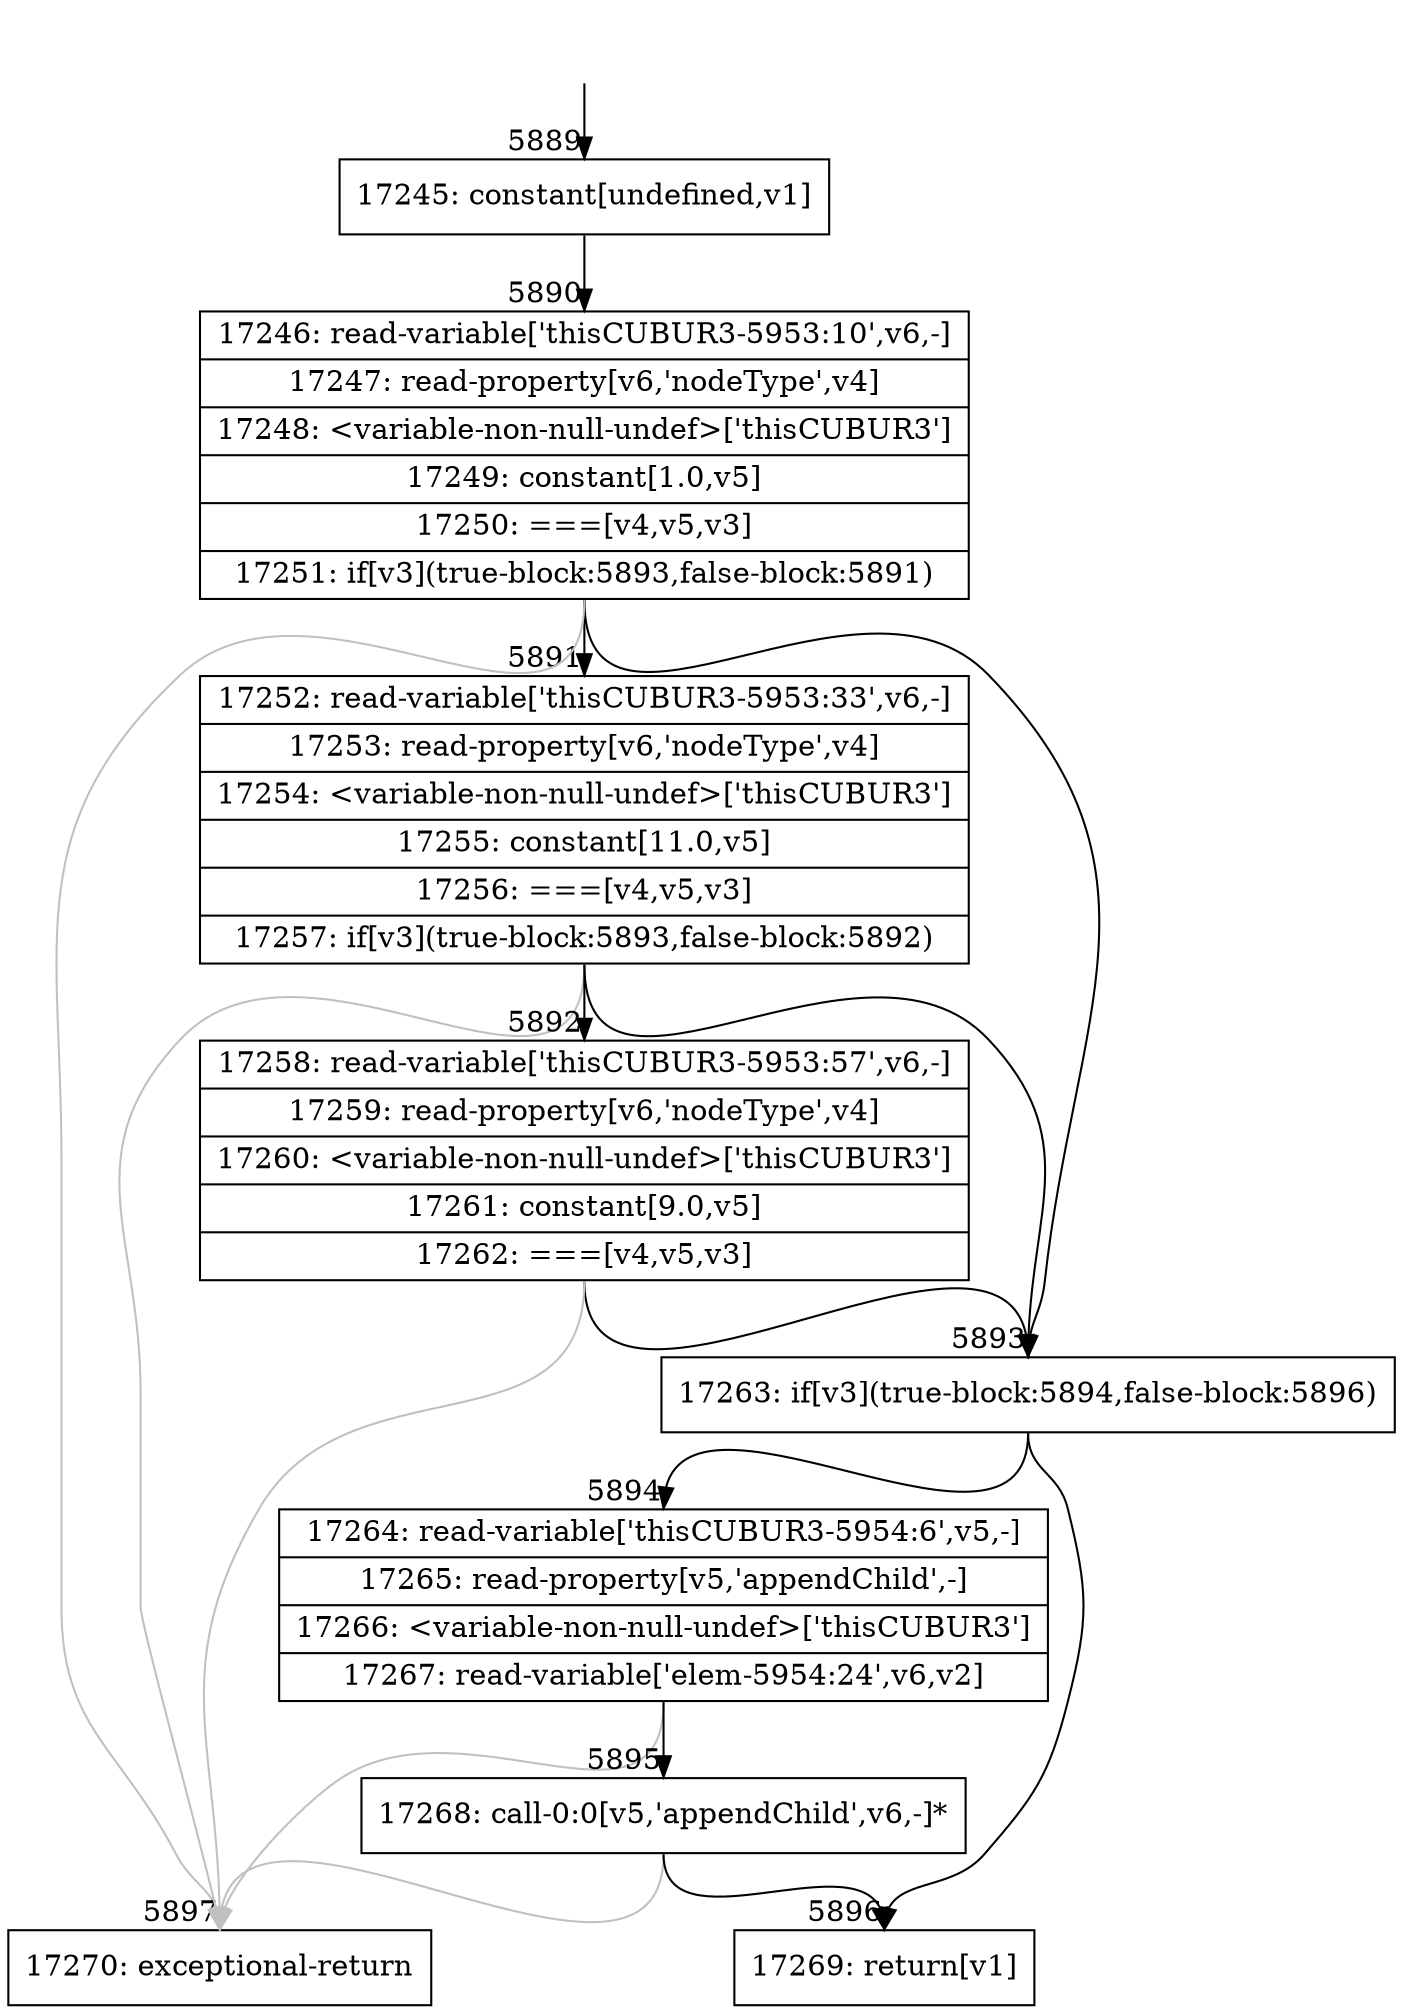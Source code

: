 digraph {
rankdir="TD"
BB_entry386[shape=none,label=""];
BB_entry386 -> BB5889 [tailport=s, headport=n, headlabel="    5889"]
BB5889 [shape=record label="{17245: constant[undefined,v1]}" ] 
BB5889 -> BB5890 [tailport=s, headport=n, headlabel="      5890"]
BB5890 [shape=record label="{17246: read-variable['thisCUBUR3-5953:10',v6,-]|17247: read-property[v6,'nodeType',v4]|17248: \<variable-non-null-undef\>['thisCUBUR3']|17249: constant[1.0,v5]|17250: ===[v4,v5,v3]|17251: if[v3](true-block:5893,false-block:5891)}" ] 
BB5890 -> BB5893 [tailport=s, headport=n, headlabel="      5893"]
BB5890 -> BB5891 [tailport=s, headport=n, headlabel="      5891"]
BB5890 -> BB5897 [tailport=s, headport=n, color=gray, headlabel="      5897"]
BB5891 [shape=record label="{17252: read-variable['thisCUBUR3-5953:33',v6,-]|17253: read-property[v6,'nodeType',v4]|17254: \<variable-non-null-undef\>['thisCUBUR3']|17255: constant[11.0,v5]|17256: ===[v4,v5,v3]|17257: if[v3](true-block:5893,false-block:5892)}" ] 
BB5891 -> BB5893 [tailport=s, headport=n]
BB5891 -> BB5892 [tailport=s, headport=n, headlabel="      5892"]
BB5891 -> BB5897 [tailport=s, headport=n, color=gray]
BB5892 [shape=record label="{17258: read-variable['thisCUBUR3-5953:57',v6,-]|17259: read-property[v6,'nodeType',v4]|17260: \<variable-non-null-undef\>['thisCUBUR3']|17261: constant[9.0,v5]|17262: ===[v4,v5,v3]}" ] 
BB5892 -> BB5893 [tailport=s, headport=n]
BB5892 -> BB5897 [tailport=s, headport=n, color=gray]
BB5893 [shape=record label="{17263: if[v3](true-block:5894,false-block:5896)}" ] 
BB5893 -> BB5894 [tailport=s, headport=n, headlabel="      5894"]
BB5893 -> BB5896 [tailport=s, headport=n, headlabel="      5896"]
BB5894 [shape=record label="{17264: read-variable['thisCUBUR3-5954:6',v5,-]|17265: read-property[v5,'appendChild',-]|17266: \<variable-non-null-undef\>['thisCUBUR3']|17267: read-variable['elem-5954:24',v6,v2]}" ] 
BB5894 -> BB5895 [tailport=s, headport=n, headlabel="      5895"]
BB5894 -> BB5897 [tailport=s, headport=n, color=gray]
BB5895 [shape=record label="{17268: call-0:0[v5,'appendChild',v6,-]*}" ] 
BB5895 -> BB5896 [tailport=s, headport=n]
BB5895 -> BB5897 [tailport=s, headport=n, color=gray]
BB5896 [shape=record label="{17269: return[v1]}" ] 
BB5897 [shape=record label="{17270: exceptional-return}" ] 
}
